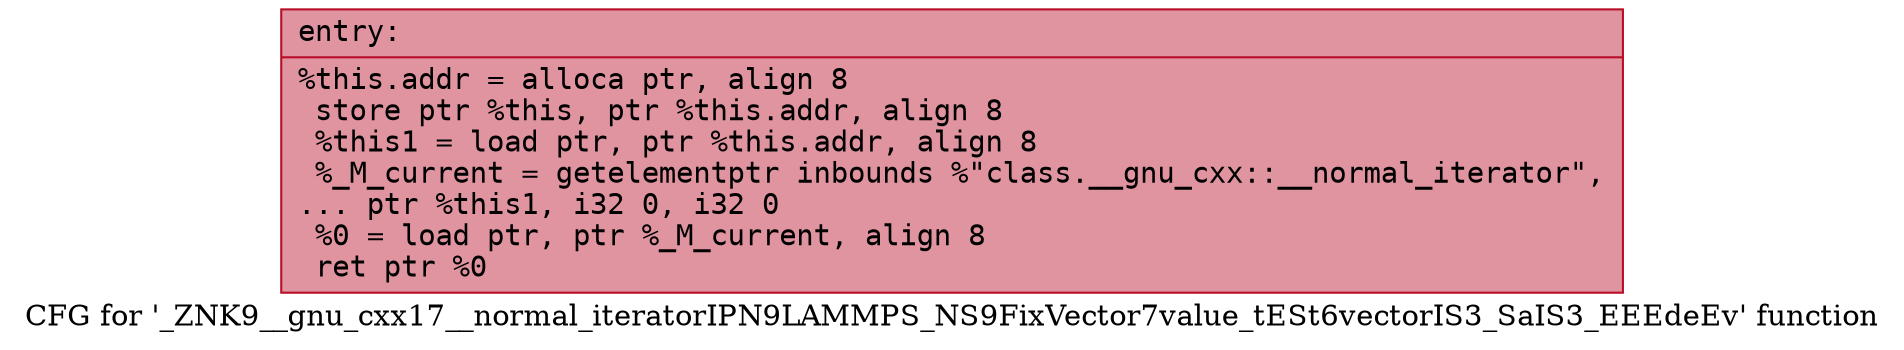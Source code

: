 digraph "CFG for '_ZNK9__gnu_cxx17__normal_iteratorIPN9LAMMPS_NS9FixVector7value_tESt6vectorIS3_SaIS3_EEEdeEv' function" {
	label="CFG for '_ZNK9__gnu_cxx17__normal_iteratorIPN9LAMMPS_NS9FixVector7value_tESt6vectorIS3_SaIS3_EEEdeEv' function";

	Node0x5634956fba40 [shape=record,color="#b70d28ff", style=filled, fillcolor="#b70d2870" fontname="Courier",label="{entry:\l|  %this.addr = alloca ptr, align 8\l  store ptr %this, ptr %this.addr, align 8\l  %this1 = load ptr, ptr %this.addr, align 8\l  %_M_current = getelementptr inbounds %\"class.__gnu_cxx::__normal_iterator\",\l... ptr %this1, i32 0, i32 0\l  %0 = load ptr, ptr %_M_current, align 8\l  ret ptr %0\l}"];
}
